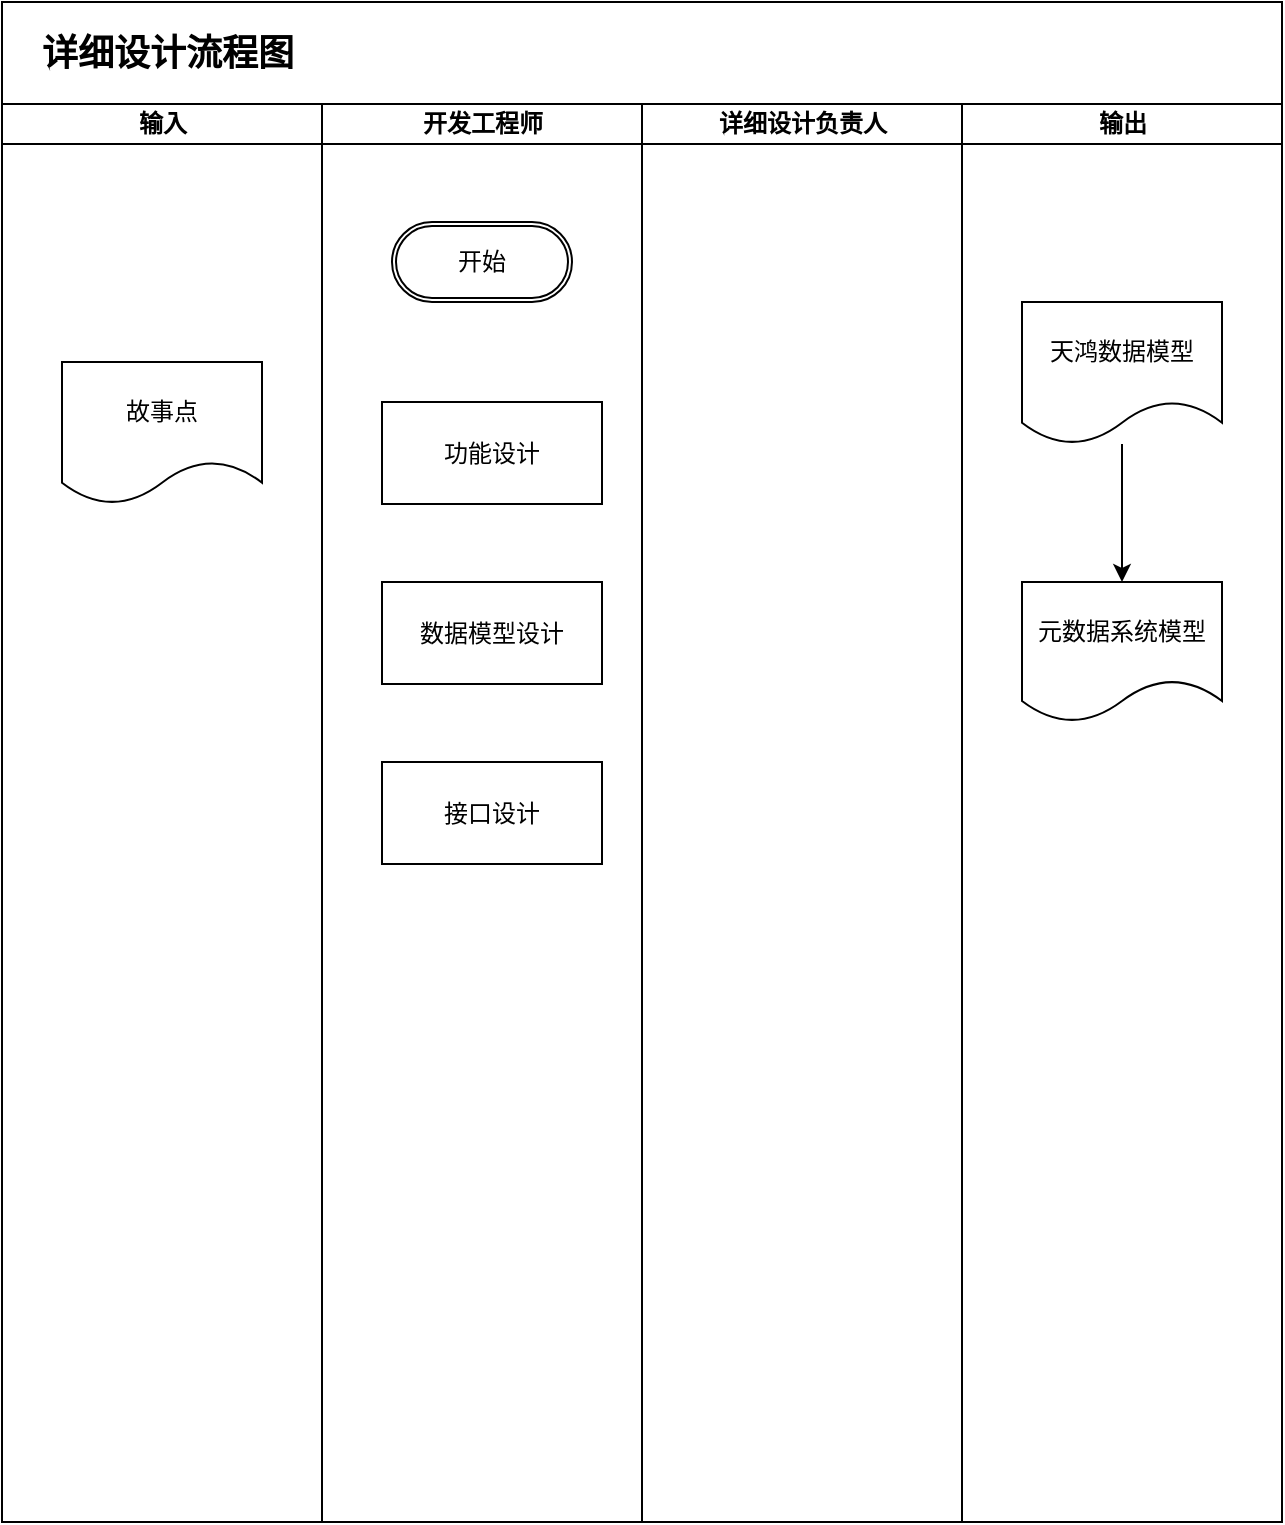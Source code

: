 <mxfile version="12.3.6" type="github" pages="1">
  <diagram name="Page-1" id="74e2e168-ea6b-b213-b513-2b3c1d86103e">
    <mxGraphModel dx="1408" dy="780" grid="1" gridSize="10" guides="1" tooltips="1" connect="1" arrows="1" fold="1" page="1" pageScale="1" pageWidth="1100" pageHeight="850" background="#ffffff" math="0" shadow="0">
      <root>
        <mxCell id="0"/>
        <mxCell id="1" parent="0"/>
        <mxCell id="77e6c97f196da883-1" value="&lt;font style=&quot;font-size: 18px&quot;&gt;&amp;nbsp; &amp;nbsp; 详细设计流程图&lt;/font&gt;" style="swimlane;html=1;childLayout=stackLayout;startSize=51;rounded=0;shadow=0;labelBackgroundColor=none;strokeWidth=1;fontFamily=Verdana;fontSize=8;align=left;" parent="1" vertex="1">
          <mxGeometry x="220" y="30" width="640" height="760" as="geometry"/>
        </mxCell>
        <mxCell id="77e6c97f196da883-2" value="输入" style="swimlane;html=1;startSize=20;" parent="77e6c97f196da883-1" vertex="1">
          <mxGeometry y="51" width="160" height="709" as="geometry"/>
        </mxCell>
        <mxCell id="1M6lAa_YY1CRUgkVT424-1" value="故事点" style="shape=document;whiteSpace=wrap;html=1;boundedLbl=1;" vertex="1" parent="77e6c97f196da883-2">
          <mxGeometry x="30" y="129" width="100" height="71" as="geometry"/>
        </mxCell>
        <mxCell id="77e6c97f196da883-3" value="开发工程师" style="swimlane;html=1;startSize=20;" parent="77e6c97f196da883-1" vertex="1">
          <mxGeometry x="160" y="51" width="160" height="709" as="geometry"/>
        </mxCell>
        <mxCell id="1M6lAa_YY1CRUgkVT424-4" value="开始" style="shape=ext;double=1;rounded=1;whiteSpace=wrap;html=1;arcSize=50;" vertex="1" parent="77e6c97f196da883-3">
          <mxGeometry x="35" y="59" width="90" height="40" as="geometry"/>
        </mxCell>
        <mxCell id="1M6lAa_YY1CRUgkVT424-6" value="&lt;span style=&quot;text-align: left&quot;&gt;功能设计&lt;/span&gt;" style="rounded=0;whiteSpace=wrap;html=1;" vertex="1" parent="77e6c97f196da883-3">
          <mxGeometry x="30" y="149" width="110" height="51" as="geometry"/>
        </mxCell>
        <mxCell id="1M6lAa_YY1CRUgkVT424-9" value="&lt;div style=&quot;text-align: left&quot;&gt;&lt;span&gt;数据模型设计&lt;/span&gt;&lt;/div&gt;" style="rounded=0;whiteSpace=wrap;html=1;" vertex="1" parent="77e6c97f196da883-3">
          <mxGeometry x="30" y="239" width="110" height="51" as="geometry"/>
        </mxCell>
        <mxCell id="1M6lAa_YY1CRUgkVT424-10" value="&lt;span style=&quot;text-align: left&quot;&gt;接口设计&lt;/span&gt;" style="rounded=0;whiteSpace=wrap;html=1;" vertex="1" parent="77e6c97f196da883-3">
          <mxGeometry x="30" y="329" width="110" height="51" as="geometry"/>
        </mxCell>
        <mxCell id="77e6c97f196da883-4" value="详细设计负责人" style="swimlane;html=1;startSize=20;" parent="77e6c97f196da883-1" vertex="1">
          <mxGeometry x="320" y="51" width="160" height="709" as="geometry"/>
        </mxCell>
        <mxCell id="77e6c97f196da883-5" value="输出" style="swimlane;html=1;startSize=20;" parent="77e6c97f196da883-1" vertex="1">
          <mxGeometry x="480" y="51" width="160" height="709" as="geometry"/>
        </mxCell>
        <mxCell id="1M6lAa_YY1CRUgkVT424-13" style="edgeStyle=orthogonalEdgeStyle;rounded=0;orthogonalLoop=1;jettySize=auto;html=1;entryX=0.5;entryY=0;entryDx=0;entryDy=0;" edge="1" parent="77e6c97f196da883-5" source="1M6lAa_YY1CRUgkVT424-11" target="1M6lAa_YY1CRUgkVT424-12">
          <mxGeometry relative="1" as="geometry"/>
        </mxCell>
        <mxCell id="1M6lAa_YY1CRUgkVT424-11" value="天鸿数据模型" style="shape=document;whiteSpace=wrap;html=1;boundedLbl=1;" vertex="1" parent="77e6c97f196da883-5">
          <mxGeometry x="30" y="99" width="100" height="71" as="geometry"/>
        </mxCell>
        <mxCell id="1M6lAa_YY1CRUgkVT424-12" value="元数据系统模型" style="shape=document;whiteSpace=wrap;html=1;boundedLbl=1;" vertex="1" parent="77e6c97f196da883-5">
          <mxGeometry x="30" y="239" width="100" height="70" as="geometry"/>
        </mxCell>
      </root>
    </mxGraphModel>
  </diagram>
</mxfile>
